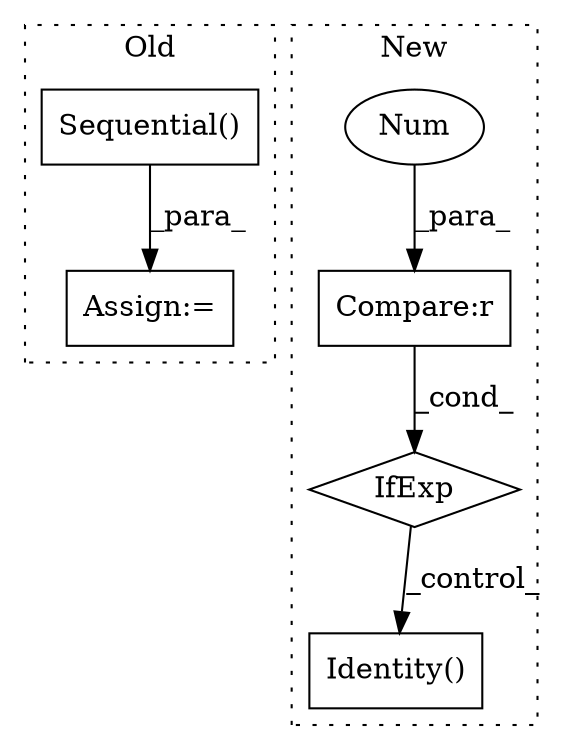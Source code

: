 digraph G {
subgraph cluster0 {
1 [label="Sequential()" a="75" s="2268,2373" l="31,14" shape="box"];
5 [label="Assign:=" a="68" s="2265" l="3" shape="box"];
label = "Old";
style="dotted";
}
subgraph cluster1 {
2 [label="IfExp" a="51" s="2781,2796" l="4,6" shape="diamond"];
3 [label="Compare:r" a="40" s="2785" l="11" shape="box"];
4 [label="Num" a="76" s="2795" l="1" shape="ellipse"];
6 [label="Identity()" a="75" s="2802" l="13" shape="box"];
label = "New";
style="dotted";
}
1 -> 5 [label="_para_"];
2 -> 6 [label="_control_"];
3 -> 2 [label="_cond_"];
4 -> 3 [label="_para_"];
}